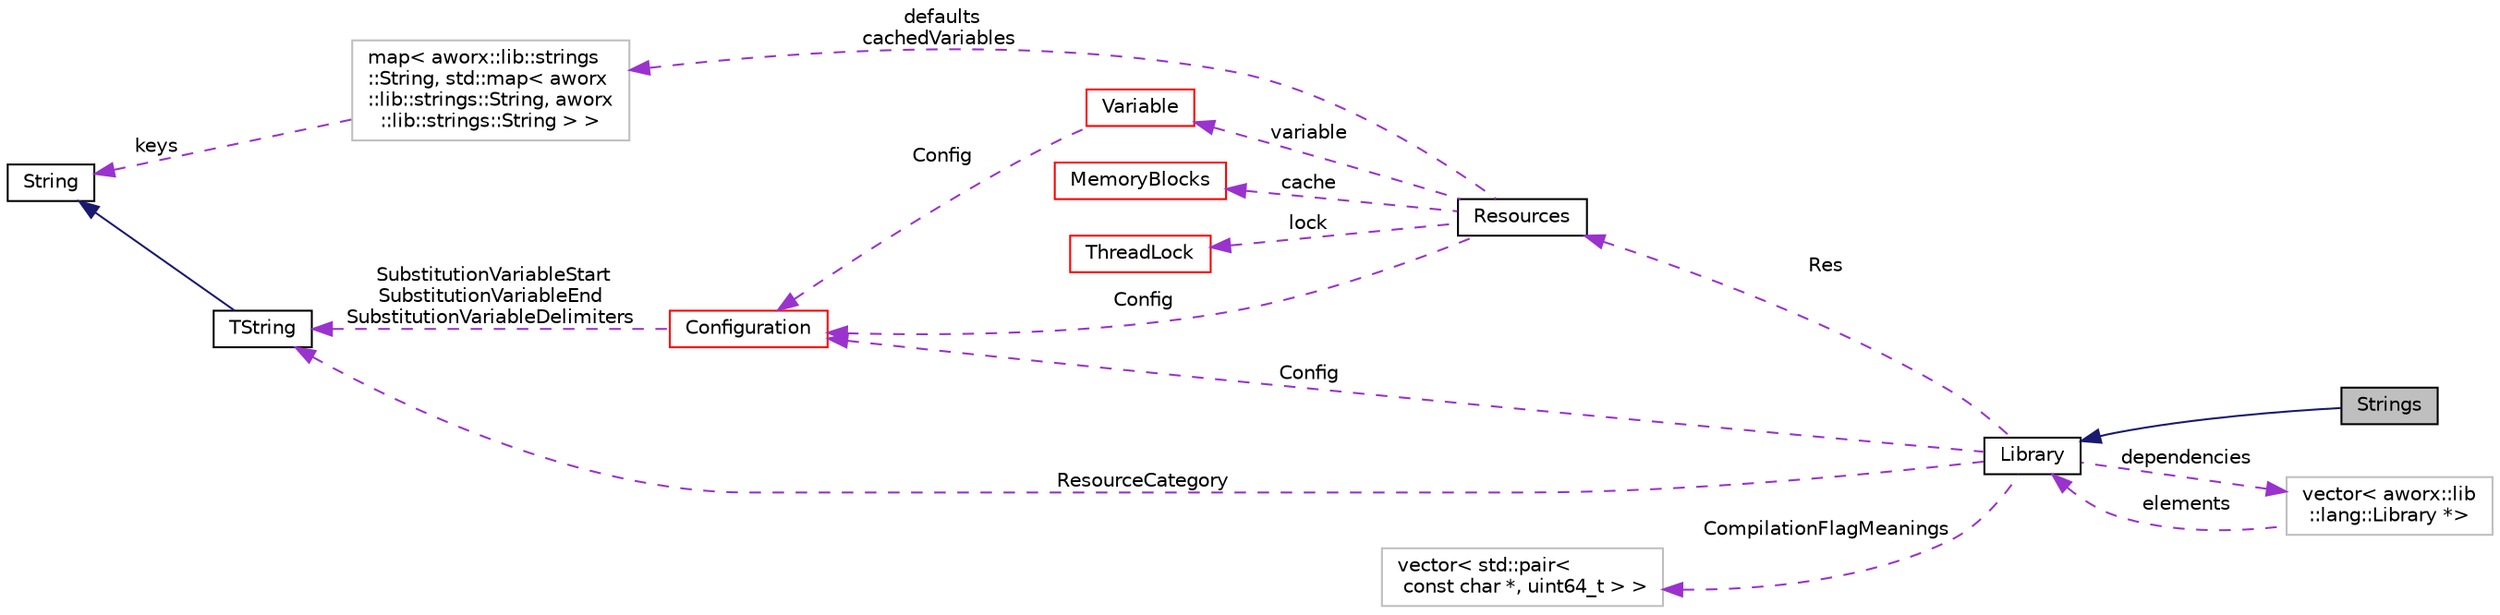 digraph "Strings"
{
  edge [fontname="Helvetica",fontsize="10",labelfontname="Helvetica",labelfontsize="10"];
  node [fontname="Helvetica",fontsize="10",shape=record];
  rankdir="LR";
  Node2 [label="Strings",height=0.2,width=0.4,color="black", fillcolor="grey75", style="filled", fontcolor="black"];
  Node3 -> Node2 [dir="back",color="midnightblue",fontsize="10",style="solid",fontname="Helvetica"];
  Node3 [label="Library",height=0.2,width=0.4,color="black", fillcolor="white", style="filled",URL="$classaworx_1_1lib_1_1lang_1_1Library.html"];
  Node4 -> Node3 [dir="back",color="darkorchid3",fontsize="10",style="dashed",label=" ResourceCategory" ,fontname="Helvetica"];
  Node4 [label="TString",height=0.2,width=0.4,color="black", fillcolor="white", style="filled",URL="$classaworx_1_1lib_1_1strings_1_1TString.html"];
  Node5 -> Node4 [dir="back",color="midnightblue",fontsize="10",style="solid",fontname="Helvetica"];
  Node5 [label="String",height=0.2,width=0.4,color="black", fillcolor="white", style="filled",URL="$classaworx_1_1lib_1_1strings_1_1String.html"];
  Node6 -> Node3 [dir="back",color="darkorchid3",fontsize="10",style="dashed",label=" Res" ,fontname="Helvetica"];
  Node6 [label="Resources",height=0.2,width=0.4,color="black", fillcolor="white", style="filled",URL="$classaworx_1_1lib_1_1lang_1_1Resources.html"];
  Node7 -> Node6 [dir="back",color="darkorchid3",fontsize="10",style="dashed",label=" cache" ,fontname="Helvetica"];
  Node7 [label="MemoryBlocks",height=0.2,width=0.4,color="red", fillcolor="white", style="filled",URL="$classaworx_1_1lib_1_1util_1_1MemoryBlocks.html"];
  Node10 -> Node6 [dir="back",color="darkorchid3",fontsize="10",style="dashed",label=" variable" ,fontname="Helvetica"];
  Node10 [label="Variable",height=0.2,width=0.4,color="red", fillcolor="white", style="filled",URL="$classaworx_1_1lib_1_1config_1_1Variable.html"];
  Node15 -> Node10 [dir="back",color="darkorchid3",fontsize="10",style="dashed",label=" Config" ,fontname="Helvetica"];
  Node15 [label="Configuration",height=0.2,width=0.4,color="red", fillcolor="white", style="filled",URL="$classaworx_1_1lib_1_1config_1_1Configuration.html"];
  Node4 -> Node15 [dir="back",color="darkorchid3",fontsize="10",style="dashed",label=" SubstitutionVariableStart\nSubstitutionVariableEnd\nSubstitutionVariableDelimiters" ,fontname="Helvetica"];
  Node17 -> Node6 [dir="back",color="darkorchid3",fontsize="10",style="dashed",label=" lock" ,fontname="Helvetica"];
  Node17 [label="ThreadLock",height=0.2,width=0.4,color="red", fillcolor="white", style="filled",URL="$classaworx_1_1lib_1_1threads_1_1ThreadLock.html"];
  Node15 -> Node6 [dir="back",color="darkorchid3",fontsize="10",style="dashed",label=" Config" ,fontname="Helvetica"];
  Node27 -> Node6 [dir="back",color="darkorchid3",fontsize="10",style="dashed",label=" defaults\ncachedVariables" ,fontname="Helvetica"];
  Node27 [label="map\< aworx::lib::strings\l::String, std::map\< aworx\l::lib::strings::String, aworx\l::lib::strings::String \> \>",height=0.2,width=0.4,color="grey75", fillcolor="white", style="filled"];
  Node5 -> Node27 [dir="back",color="darkorchid3",fontsize="10",style="dashed",label=" keys" ,fontname="Helvetica"];
  Node28 -> Node3 [dir="back",color="darkorchid3",fontsize="10",style="dashed",label=" dependencies" ,fontname="Helvetica"];
  Node28 [label="vector\< aworx::lib\l::lang::Library *\>",height=0.2,width=0.4,color="grey75", fillcolor="white", style="filled"];
  Node3 -> Node28 [dir="back",color="darkorchid3",fontsize="10",style="dashed",label=" elements" ,fontname="Helvetica"];
  Node15 -> Node3 [dir="back",color="darkorchid3",fontsize="10",style="dashed",label=" Config" ,fontname="Helvetica"];
  Node29 -> Node3 [dir="back",color="darkorchid3",fontsize="10",style="dashed",label=" CompilationFlagMeanings" ,fontname="Helvetica"];
  Node29 [label="vector\< std::pair\<\l const char *, uint64_t \> \>",height=0.2,width=0.4,color="grey75", fillcolor="white", style="filled"];
}
